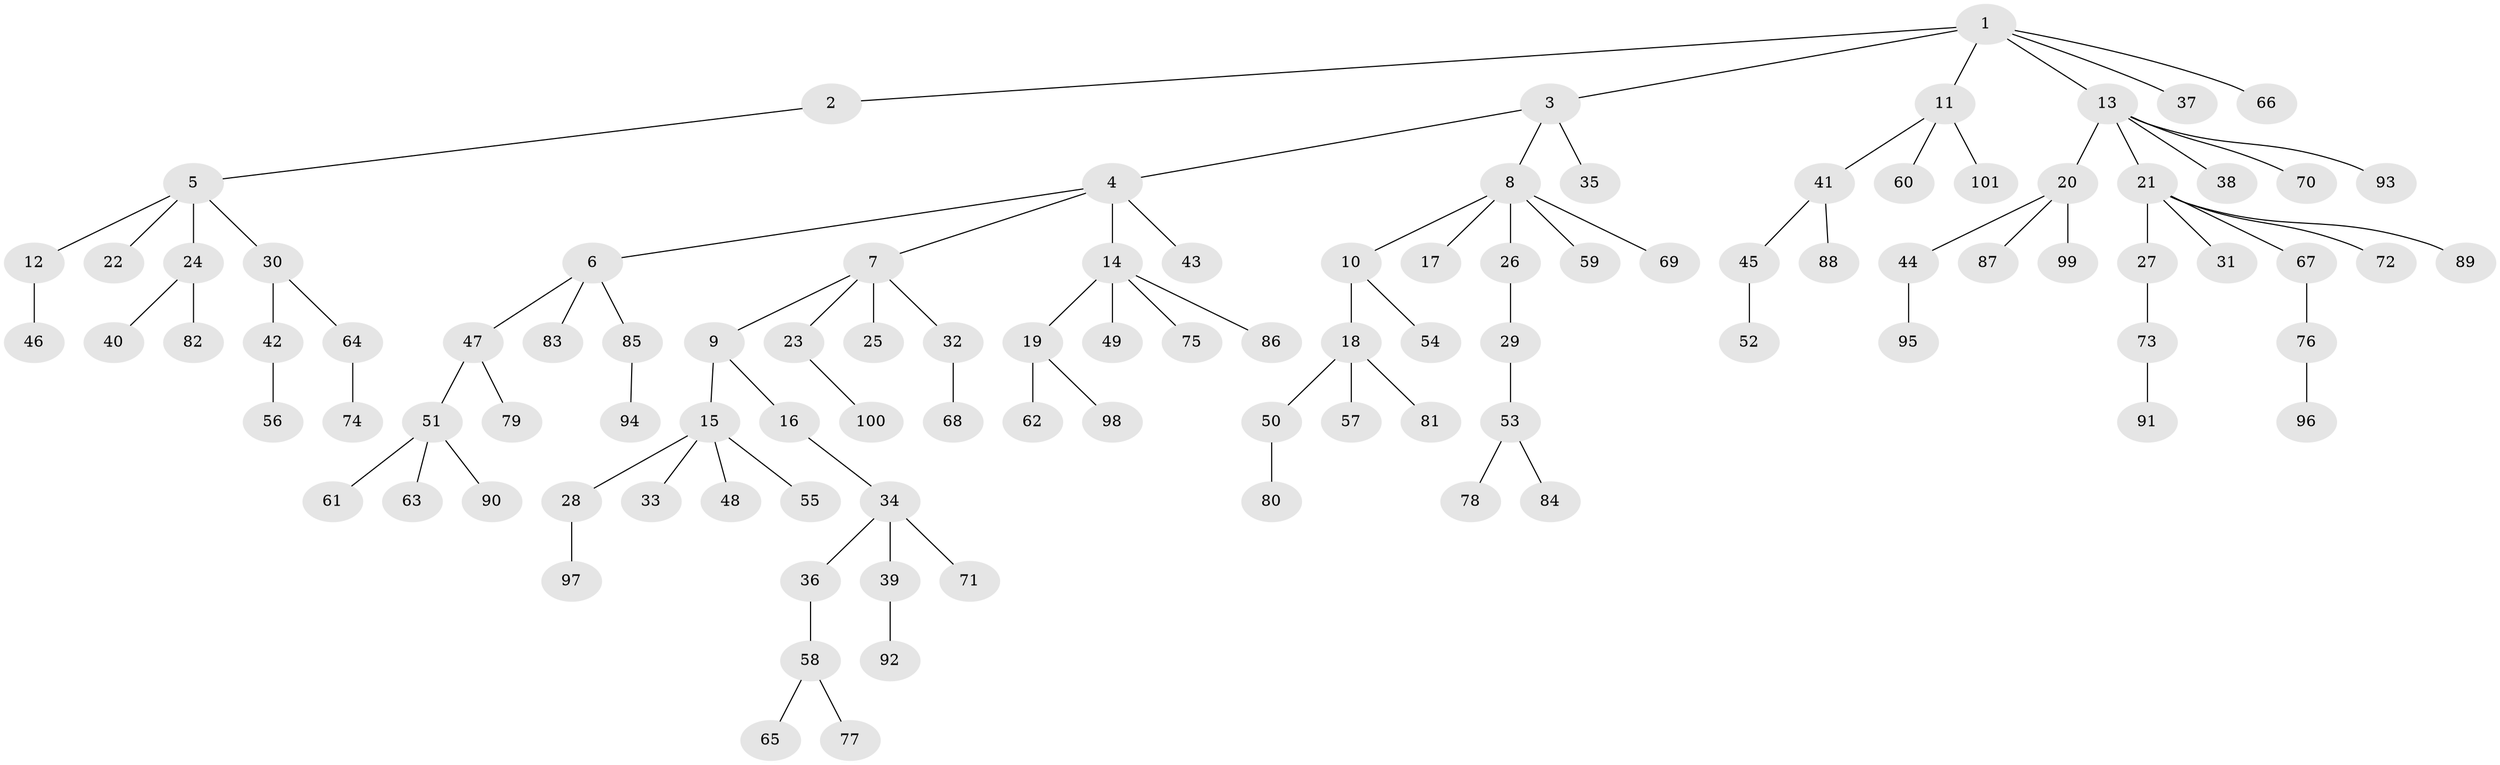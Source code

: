 // Generated by graph-tools (version 1.1) at 2025/15/03/09/25 04:15:31]
// undirected, 101 vertices, 100 edges
graph export_dot {
graph [start="1"]
  node [color=gray90,style=filled];
  1;
  2;
  3;
  4;
  5;
  6;
  7;
  8;
  9;
  10;
  11;
  12;
  13;
  14;
  15;
  16;
  17;
  18;
  19;
  20;
  21;
  22;
  23;
  24;
  25;
  26;
  27;
  28;
  29;
  30;
  31;
  32;
  33;
  34;
  35;
  36;
  37;
  38;
  39;
  40;
  41;
  42;
  43;
  44;
  45;
  46;
  47;
  48;
  49;
  50;
  51;
  52;
  53;
  54;
  55;
  56;
  57;
  58;
  59;
  60;
  61;
  62;
  63;
  64;
  65;
  66;
  67;
  68;
  69;
  70;
  71;
  72;
  73;
  74;
  75;
  76;
  77;
  78;
  79;
  80;
  81;
  82;
  83;
  84;
  85;
  86;
  87;
  88;
  89;
  90;
  91;
  92;
  93;
  94;
  95;
  96;
  97;
  98;
  99;
  100;
  101;
  1 -- 2;
  1 -- 3;
  1 -- 11;
  1 -- 13;
  1 -- 37;
  1 -- 66;
  2 -- 5;
  3 -- 4;
  3 -- 8;
  3 -- 35;
  4 -- 6;
  4 -- 7;
  4 -- 14;
  4 -- 43;
  5 -- 12;
  5 -- 22;
  5 -- 24;
  5 -- 30;
  6 -- 47;
  6 -- 83;
  6 -- 85;
  7 -- 9;
  7 -- 23;
  7 -- 25;
  7 -- 32;
  8 -- 10;
  8 -- 17;
  8 -- 26;
  8 -- 59;
  8 -- 69;
  9 -- 15;
  9 -- 16;
  10 -- 18;
  10 -- 54;
  11 -- 41;
  11 -- 60;
  11 -- 101;
  12 -- 46;
  13 -- 20;
  13 -- 21;
  13 -- 38;
  13 -- 70;
  13 -- 93;
  14 -- 19;
  14 -- 49;
  14 -- 75;
  14 -- 86;
  15 -- 28;
  15 -- 33;
  15 -- 48;
  15 -- 55;
  16 -- 34;
  18 -- 50;
  18 -- 57;
  18 -- 81;
  19 -- 62;
  19 -- 98;
  20 -- 44;
  20 -- 87;
  20 -- 99;
  21 -- 27;
  21 -- 31;
  21 -- 67;
  21 -- 72;
  21 -- 89;
  23 -- 100;
  24 -- 40;
  24 -- 82;
  26 -- 29;
  27 -- 73;
  28 -- 97;
  29 -- 53;
  30 -- 42;
  30 -- 64;
  32 -- 68;
  34 -- 36;
  34 -- 39;
  34 -- 71;
  36 -- 58;
  39 -- 92;
  41 -- 45;
  41 -- 88;
  42 -- 56;
  44 -- 95;
  45 -- 52;
  47 -- 51;
  47 -- 79;
  50 -- 80;
  51 -- 61;
  51 -- 63;
  51 -- 90;
  53 -- 78;
  53 -- 84;
  58 -- 65;
  58 -- 77;
  64 -- 74;
  67 -- 76;
  73 -- 91;
  76 -- 96;
  85 -- 94;
}
